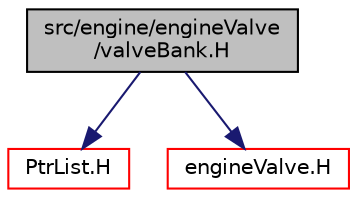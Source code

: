 digraph "src/engine/engineValve/valveBank.H"
{
  bgcolor="transparent";
  edge [fontname="Helvetica",fontsize="10",labelfontname="Helvetica",labelfontsize="10"];
  node [fontname="Helvetica",fontsize="10",shape=record];
  Node1 [label="src/engine/engineValve\l/valveBank.H",height=0.2,width=0.4,color="black", fillcolor="grey75", style="filled", fontcolor="black"];
  Node1 -> Node2 [color="midnightblue",fontsize="10",style="solid",fontname="Helvetica"];
  Node2 [label="PtrList.H",height=0.2,width=0.4,color="red",URL="$a07782.html"];
  Node1 -> Node3 [color="midnightblue",fontsize="10",style="solid",fontname="Helvetica"];
  Node3 [label="engineValve.H",height=0.2,width=0.4,color="red",URL="$a05093.html"];
}
